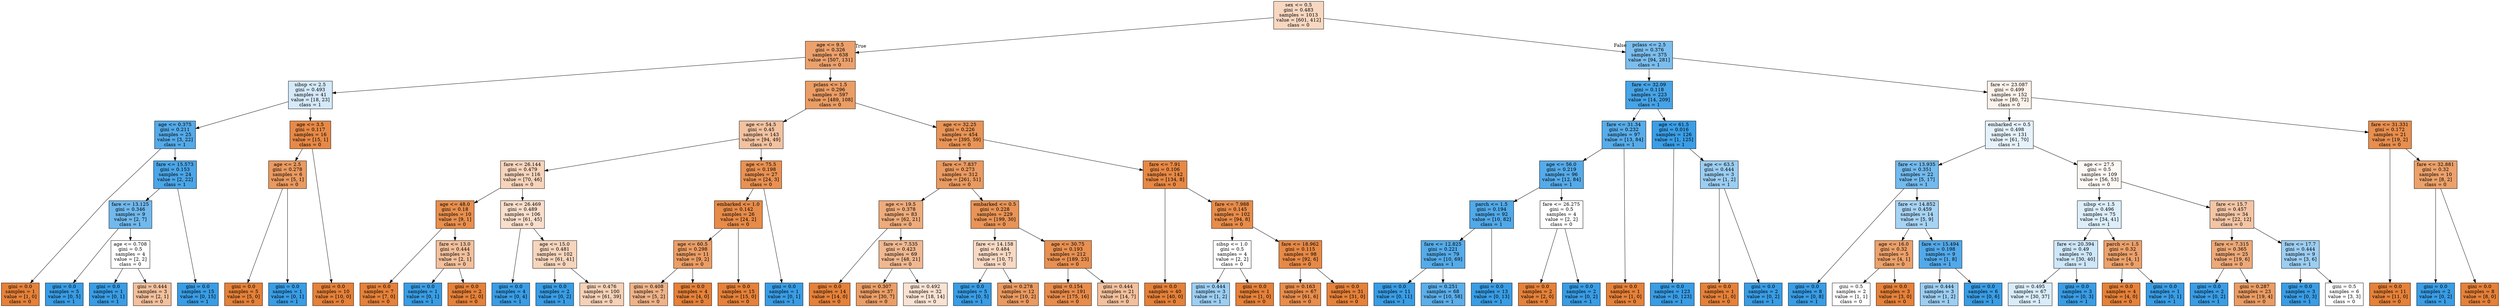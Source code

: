 digraph Tree {
node [shape=box, style="filled", color="black"] ;
graph [ranksep=equally, splines=polyline] ;
0 [label="sex <= 0.5\ngini = 0.483\nsamples = 1013\nvalue = [601, 412]\nclass = 0", fillcolor="#e5813950"] ;
1 [label="age <= 9.5\ngini = 0.326\nsamples = 638\nvalue = [507, 131]\nclass = 0", fillcolor="#e58139bd"] ;
0 -> 1 [labeldistance=2.5, labelangle=45, headlabel="True"] ;
2 [label="sibsp <= 2.5\ngini = 0.493\nsamples = 41\nvalue = [18, 23]\nclass = 1", fillcolor="#399de537"] ;
1 -> 2 ;
3 [label="age <= 0.375\ngini = 0.211\nsamples = 25\nvalue = [3, 22]\nclass = 1", fillcolor="#399de5dc"] ;
2 -> 3 ;
4 [label="gini = 0.0\nsamples = 1\nvalue = [1, 0]\nclass = 0", fillcolor="#e58139ff"] ;
3 -> 4 ;
5 [label="fare <= 15.573\ngini = 0.153\nsamples = 24\nvalue = [2, 22]\nclass = 1", fillcolor="#399de5e8"] ;
3 -> 5 ;
6 [label="fare <= 13.125\ngini = 0.346\nsamples = 9\nvalue = [2, 7]\nclass = 1", fillcolor="#399de5b6"] ;
5 -> 6 ;
7 [label="gini = 0.0\nsamples = 5\nvalue = [0, 5]\nclass = 1", fillcolor="#399de5ff"] ;
6 -> 7 ;
8 [label="age <= 0.708\ngini = 0.5\nsamples = 4\nvalue = [2, 2]\nclass = 0", fillcolor="#e5813900"] ;
6 -> 8 ;
9 [label="gini = 0.0\nsamples = 1\nvalue = [0, 1]\nclass = 1", fillcolor="#399de5ff"] ;
8 -> 9 ;
10 [label="gini = 0.444\nsamples = 3\nvalue = [2, 1]\nclass = 0", fillcolor="#e581397f"] ;
8 -> 10 ;
11 [label="gini = 0.0\nsamples = 15\nvalue = [0, 15]\nclass = 1", fillcolor="#399de5ff"] ;
5 -> 11 ;
12 [label="age <= 3.5\ngini = 0.117\nsamples = 16\nvalue = [15, 1]\nclass = 0", fillcolor="#e58139ee"] ;
2 -> 12 ;
13 [label="age <= 2.5\ngini = 0.278\nsamples = 6\nvalue = [5, 1]\nclass = 0", fillcolor="#e58139cc"] ;
12 -> 13 ;
14 [label="gini = 0.0\nsamples = 5\nvalue = [5, 0]\nclass = 0", fillcolor="#e58139ff"] ;
13 -> 14 ;
15 [label="gini = 0.0\nsamples = 1\nvalue = [0, 1]\nclass = 1", fillcolor="#399de5ff"] ;
13 -> 15 ;
16 [label="gini = 0.0\nsamples = 10\nvalue = [10, 0]\nclass = 0", fillcolor="#e58139ff"] ;
12 -> 16 ;
17 [label="pclass <= 1.5\ngini = 0.296\nsamples = 597\nvalue = [489, 108]\nclass = 0", fillcolor="#e58139c7"] ;
1 -> 17 ;
18 [label="age <= 54.5\ngini = 0.45\nsamples = 143\nvalue = [94, 49]\nclass = 0", fillcolor="#e581397a"] ;
17 -> 18 ;
19 [label="fare <= 26.144\ngini = 0.479\nsamples = 116\nvalue = [70, 46]\nclass = 0", fillcolor="#e5813957"] ;
18 -> 19 ;
20 [label="age <= 48.0\ngini = 0.18\nsamples = 10\nvalue = [9, 1]\nclass = 0", fillcolor="#e58139e3"] ;
19 -> 20 ;
21 [label="gini = 0.0\nsamples = 7\nvalue = [7, 0]\nclass = 0", fillcolor="#e58139ff"] ;
20 -> 21 ;
22 [label="fare <= 13.0\ngini = 0.444\nsamples = 3\nvalue = [2, 1]\nclass = 0", fillcolor="#e581397f"] ;
20 -> 22 ;
23 [label="gini = 0.0\nsamples = 1\nvalue = [0, 1]\nclass = 1", fillcolor="#399de5ff"] ;
22 -> 23 ;
24 [label="gini = 0.0\nsamples = 2\nvalue = [2, 0]\nclass = 0", fillcolor="#e58139ff"] ;
22 -> 24 ;
25 [label="fare <= 26.469\ngini = 0.489\nsamples = 106\nvalue = [61, 45]\nclass = 0", fillcolor="#e5813943"] ;
19 -> 25 ;
26 [label="gini = 0.0\nsamples = 4\nvalue = [0, 4]\nclass = 1", fillcolor="#399de5ff"] ;
25 -> 26 ;
27 [label="age <= 15.0\ngini = 0.481\nsamples = 102\nvalue = [61, 41]\nclass = 0", fillcolor="#e5813954"] ;
25 -> 27 ;
28 [label="gini = 0.0\nsamples = 2\nvalue = [0, 2]\nclass = 1", fillcolor="#399de5ff"] ;
27 -> 28 ;
29 [label="gini = 0.476\nsamples = 100\nvalue = [61, 39]\nclass = 0", fillcolor="#e581395c"] ;
27 -> 29 ;
30 [label="age <= 75.5\ngini = 0.198\nsamples = 27\nvalue = [24, 3]\nclass = 0", fillcolor="#e58139df"] ;
18 -> 30 ;
31 [label="embarked <= 1.0\ngini = 0.142\nsamples = 26\nvalue = [24, 2]\nclass = 0", fillcolor="#e58139ea"] ;
30 -> 31 ;
32 [label="age <= 60.5\ngini = 0.298\nsamples = 11\nvalue = [9, 2]\nclass = 0", fillcolor="#e58139c6"] ;
31 -> 32 ;
33 [label="gini = 0.408\nsamples = 7\nvalue = [5, 2]\nclass = 0", fillcolor="#e5813999"] ;
32 -> 33 ;
34 [label="gini = 0.0\nsamples = 4\nvalue = [4, 0]\nclass = 0", fillcolor="#e58139ff"] ;
32 -> 34 ;
35 [label="gini = 0.0\nsamples = 15\nvalue = [15, 0]\nclass = 0", fillcolor="#e58139ff"] ;
31 -> 35 ;
36 [label="gini = 0.0\nsamples = 1\nvalue = [0, 1]\nclass = 1", fillcolor="#399de5ff"] ;
30 -> 36 ;
37 [label="age <= 32.25\ngini = 0.226\nsamples = 454\nvalue = [395, 59]\nclass = 0", fillcolor="#e58139d9"] ;
17 -> 37 ;
38 [label="fare <= 7.837\ngini = 0.273\nsamples = 312\nvalue = [261, 51]\nclass = 0", fillcolor="#e58139cd"] ;
37 -> 38 ;
39 [label="age <= 19.5\ngini = 0.378\nsamples = 83\nvalue = [62, 21]\nclass = 0", fillcolor="#e58139a9"] ;
38 -> 39 ;
40 [label="gini = 0.0\nsamples = 14\nvalue = [14, 0]\nclass = 0", fillcolor="#e58139ff"] ;
39 -> 40 ;
41 [label="fare <= 7.535\ngini = 0.423\nsamples = 69\nvalue = [48, 21]\nclass = 0", fillcolor="#e581398f"] ;
39 -> 41 ;
42 [label="gini = 0.307\nsamples = 37\nvalue = [30, 7]\nclass = 0", fillcolor="#e58139c4"] ;
41 -> 42 ;
43 [label="gini = 0.492\nsamples = 32\nvalue = [18, 14]\nclass = 0", fillcolor="#e5813939"] ;
41 -> 43 ;
44 [label="embarked <= 0.5\ngini = 0.228\nsamples = 229\nvalue = [199, 30]\nclass = 0", fillcolor="#e58139d9"] ;
38 -> 44 ;
45 [label="fare <= 14.158\ngini = 0.484\nsamples = 17\nvalue = [10, 7]\nclass = 0", fillcolor="#e581394d"] ;
44 -> 45 ;
46 [label="gini = 0.0\nsamples = 5\nvalue = [0, 5]\nclass = 1", fillcolor="#399de5ff"] ;
45 -> 46 ;
47 [label="gini = 0.278\nsamples = 12\nvalue = [10, 2]\nclass = 0", fillcolor="#e58139cc"] ;
45 -> 47 ;
48 [label="age <= 30.75\ngini = 0.193\nsamples = 212\nvalue = [189, 23]\nclass = 0", fillcolor="#e58139e0"] ;
44 -> 48 ;
49 [label="gini = 0.154\nsamples = 191\nvalue = [175, 16]\nclass = 0", fillcolor="#e58139e8"] ;
48 -> 49 ;
50 [label="gini = 0.444\nsamples = 21\nvalue = [14, 7]\nclass = 0", fillcolor="#e581397f"] ;
48 -> 50 ;
51 [label="fare <= 7.91\ngini = 0.106\nsamples = 142\nvalue = [134, 8]\nclass = 0", fillcolor="#e58139f0"] ;
37 -> 51 ;
52 [label="gini = 0.0\nsamples = 40\nvalue = [40, 0]\nclass = 0", fillcolor="#e58139ff"] ;
51 -> 52 ;
53 [label="fare <= 7.988\ngini = 0.145\nsamples = 102\nvalue = [94, 8]\nclass = 0", fillcolor="#e58139e9"] ;
51 -> 53 ;
54 [label="sibsp <= 1.0\ngini = 0.5\nsamples = 4\nvalue = [2, 2]\nclass = 0", fillcolor="#e5813900"] ;
53 -> 54 ;
55 [label="gini = 0.444\nsamples = 3\nvalue = [1, 2]\nclass = 1", fillcolor="#399de57f"] ;
54 -> 55 ;
56 [label="gini = 0.0\nsamples = 1\nvalue = [1, 0]\nclass = 0", fillcolor="#e58139ff"] ;
54 -> 56 ;
57 [label="fare <= 18.962\ngini = 0.115\nsamples = 98\nvalue = [92, 6]\nclass = 0", fillcolor="#e58139ee"] ;
53 -> 57 ;
58 [label="gini = 0.163\nsamples = 67\nvalue = [61, 6]\nclass = 0", fillcolor="#e58139e6"] ;
57 -> 58 ;
59 [label="gini = 0.0\nsamples = 31\nvalue = [31, 0]\nclass = 0", fillcolor="#e58139ff"] ;
57 -> 59 ;
60 [label="pclass <= 2.5\ngini = 0.376\nsamples = 375\nvalue = [94, 281]\nclass = 1", fillcolor="#399de5aa"] ;
0 -> 60 [labeldistance=2.5, labelangle=-45, headlabel="False"] ;
61 [label="fare <= 32.09\ngini = 0.118\nsamples = 223\nvalue = [14, 209]\nclass = 1", fillcolor="#399de5ee"] ;
60 -> 61 ;
62 [label="fare <= 31.34\ngini = 0.232\nsamples = 97\nvalue = [13, 84]\nclass = 1", fillcolor="#399de5d8"] ;
61 -> 62 ;
63 [label="age <= 56.0\ngini = 0.219\nsamples = 96\nvalue = [12, 84]\nclass = 1", fillcolor="#399de5db"] ;
62 -> 63 ;
64 [label="parch <= 1.5\ngini = 0.194\nsamples = 92\nvalue = [10, 82]\nclass = 1", fillcolor="#399de5e0"] ;
63 -> 64 ;
65 [label="fare <= 12.825\ngini = 0.221\nsamples = 79\nvalue = [10, 69]\nclass = 1", fillcolor="#399de5da"] ;
64 -> 65 ;
66 [label="gini = 0.0\nsamples = 11\nvalue = [0, 11]\nclass = 1", fillcolor="#399de5ff"] ;
65 -> 66 ;
67 [label="gini = 0.251\nsamples = 68\nvalue = [10, 58]\nclass = 1", fillcolor="#399de5d3"] ;
65 -> 67 ;
68 [label="gini = 0.0\nsamples = 13\nvalue = [0, 13]\nclass = 1", fillcolor="#399de5ff"] ;
64 -> 68 ;
69 [label="fare <= 26.275\ngini = 0.5\nsamples = 4\nvalue = [2, 2]\nclass = 0", fillcolor="#e5813900"] ;
63 -> 69 ;
70 [label="gini = 0.0\nsamples = 2\nvalue = [2, 0]\nclass = 0", fillcolor="#e58139ff"] ;
69 -> 70 ;
71 [label="gini = 0.0\nsamples = 2\nvalue = [0, 2]\nclass = 1", fillcolor="#399de5ff"] ;
69 -> 71 ;
72 [label="gini = 0.0\nsamples = 1\nvalue = [1, 0]\nclass = 0", fillcolor="#e58139ff"] ;
62 -> 72 ;
73 [label="age <= 61.5\ngini = 0.016\nsamples = 126\nvalue = [1, 125]\nclass = 1", fillcolor="#399de5fd"] ;
61 -> 73 ;
74 [label="gini = 0.0\nsamples = 123\nvalue = [0, 123]\nclass = 1", fillcolor="#399de5ff"] ;
73 -> 74 ;
75 [label="age <= 63.5\ngini = 0.444\nsamples = 3\nvalue = [1, 2]\nclass = 1", fillcolor="#399de57f"] ;
73 -> 75 ;
76 [label="gini = 0.0\nsamples = 1\nvalue = [1, 0]\nclass = 0", fillcolor="#e58139ff"] ;
75 -> 76 ;
77 [label="gini = 0.0\nsamples = 2\nvalue = [0, 2]\nclass = 1", fillcolor="#399de5ff"] ;
75 -> 77 ;
78 [label="fare <= 23.087\ngini = 0.499\nsamples = 152\nvalue = [80, 72]\nclass = 0", fillcolor="#e5813919"] ;
60 -> 78 ;
79 [label="embarked <= 0.5\ngini = 0.498\nsamples = 131\nvalue = [61, 70]\nclass = 1", fillcolor="#399de521"] ;
78 -> 79 ;
80 [label="fare <= 13.935\ngini = 0.351\nsamples = 22\nvalue = [5, 17]\nclass = 1", fillcolor="#399de5b4"] ;
79 -> 80 ;
81 [label="gini = 0.0\nsamples = 8\nvalue = [0, 8]\nclass = 1", fillcolor="#399de5ff"] ;
80 -> 81 ;
82 [label="fare <= 14.852\ngini = 0.459\nsamples = 14\nvalue = [5, 9]\nclass = 1", fillcolor="#399de571"] ;
80 -> 82 ;
83 [label="age <= 16.0\ngini = 0.32\nsamples = 5\nvalue = [4, 1]\nclass = 0", fillcolor="#e58139bf"] ;
82 -> 83 ;
84 [label="gini = 0.5\nsamples = 2\nvalue = [1, 1]\nclass = 0", fillcolor="#e5813900"] ;
83 -> 84 ;
85 [label="gini = 0.0\nsamples = 3\nvalue = [3, 0]\nclass = 0", fillcolor="#e58139ff"] ;
83 -> 85 ;
86 [label="fare <= 15.494\ngini = 0.198\nsamples = 9\nvalue = [1, 8]\nclass = 1", fillcolor="#399de5df"] ;
82 -> 86 ;
87 [label="gini = 0.444\nsamples = 3\nvalue = [1, 2]\nclass = 1", fillcolor="#399de57f"] ;
86 -> 87 ;
88 [label="gini = 0.0\nsamples = 6\nvalue = [0, 6]\nclass = 1", fillcolor="#399de5ff"] ;
86 -> 88 ;
89 [label="age <= 27.5\ngini = 0.5\nsamples = 109\nvalue = [56, 53]\nclass = 0", fillcolor="#e581390e"] ;
79 -> 89 ;
90 [label="sibsp <= 1.5\ngini = 0.496\nsamples = 75\nvalue = [34, 41]\nclass = 1", fillcolor="#399de52c"] ;
89 -> 90 ;
91 [label="fare <= 20.394\ngini = 0.49\nsamples = 70\nvalue = [30, 40]\nclass = 1", fillcolor="#399de540"] ;
90 -> 91 ;
92 [label="gini = 0.495\nsamples = 67\nvalue = [30, 37]\nclass = 1", fillcolor="#399de530"] ;
91 -> 92 ;
93 [label="gini = 0.0\nsamples = 3\nvalue = [0, 3]\nclass = 1", fillcolor="#399de5ff"] ;
91 -> 93 ;
94 [label="parch <= 1.5\ngini = 0.32\nsamples = 5\nvalue = [4, 1]\nclass = 0", fillcolor="#e58139bf"] ;
90 -> 94 ;
95 [label="gini = 0.0\nsamples = 4\nvalue = [4, 0]\nclass = 0", fillcolor="#e58139ff"] ;
94 -> 95 ;
96 [label="gini = 0.0\nsamples = 1\nvalue = [0, 1]\nclass = 1", fillcolor="#399de5ff"] ;
94 -> 96 ;
97 [label="fare <= 15.7\ngini = 0.457\nsamples = 34\nvalue = [22, 12]\nclass = 0", fillcolor="#e5813974"] ;
89 -> 97 ;
98 [label="fare <= 7.315\ngini = 0.365\nsamples = 25\nvalue = [19, 6]\nclass = 0", fillcolor="#e58139ae"] ;
97 -> 98 ;
99 [label="gini = 0.0\nsamples = 2\nvalue = [0, 2]\nclass = 1", fillcolor="#399de5ff"] ;
98 -> 99 ;
100 [label="gini = 0.287\nsamples = 23\nvalue = [19, 4]\nclass = 0", fillcolor="#e58139c9"] ;
98 -> 100 ;
101 [label="fare <= 17.7\ngini = 0.444\nsamples = 9\nvalue = [3, 6]\nclass = 1", fillcolor="#399de57f"] ;
97 -> 101 ;
102 [label="gini = 0.0\nsamples = 3\nvalue = [0, 3]\nclass = 1", fillcolor="#399de5ff"] ;
101 -> 102 ;
103 [label="gini = 0.5\nsamples = 6\nvalue = [3, 3]\nclass = 0", fillcolor="#e5813900"] ;
101 -> 103 ;
104 [label="fare <= 31.331\ngini = 0.172\nsamples = 21\nvalue = [19, 2]\nclass = 0", fillcolor="#e58139e4"] ;
78 -> 104 ;
105 [label="gini = 0.0\nsamples = 11\nvalue = [11, 0]\nclass = 0", fillcolor="#e58139ff"] ;
104 -> 105 ;
106 [label="fare <= 32.881\ngini = 0.32\nsamples = 10\nvalue = [8, 2]\nclass = 0", fillcolor="#e58139bf"] ;
104 -> 106 ;
107 [label="gini = 0.0\nsamples = 2\nvalue = [0, 2]\nclass = 1", fillcolor="#399de5ff"] ;
106 -> 107 ;
108 [label="gini = 0.0\nsamples = 8\nvalue = [8, 0]\nclass = 0", fillcolor="#e58139ff"] ;
106 -> 108 ;
{rank=same ; 0} ;
{rank=same ; 1; 60} ;
{rank=same ; 2; 17; 61; 78} ;
{rank=same ; 3; 12; 18; 37; 62; 73; 79; 104} ;
{rank=same ; 5; 13; 19; 30; 38; 51; 63; 75; 80; 89; 106} ;
{rank=same ; 6; 20; 25; 31; 39; 44; 53; 64; 69; 82; 90; 97} ;
{rank=same ; 8; 22; 27; 32; 41; 45; 48; 54; 57; 65; 83; 86; 91; 94; 98; 101} ;
{rank=same ; 4; 7; 9; 10; 11; 14; 15; 16; 21; 23; 24; 26; 28; 29; 33; 34; 35; 36; 40; 42; 43; 46; 47; 49; 50; 52; 55; 56; 58; 59; 66; 67; 68; 70; 71; 72; 74; 76; 77; 81; 84; 85; 87; 88; 92; 93; 95; 96; 99; 100; 102; 103; 105; 107; 108} ;
}